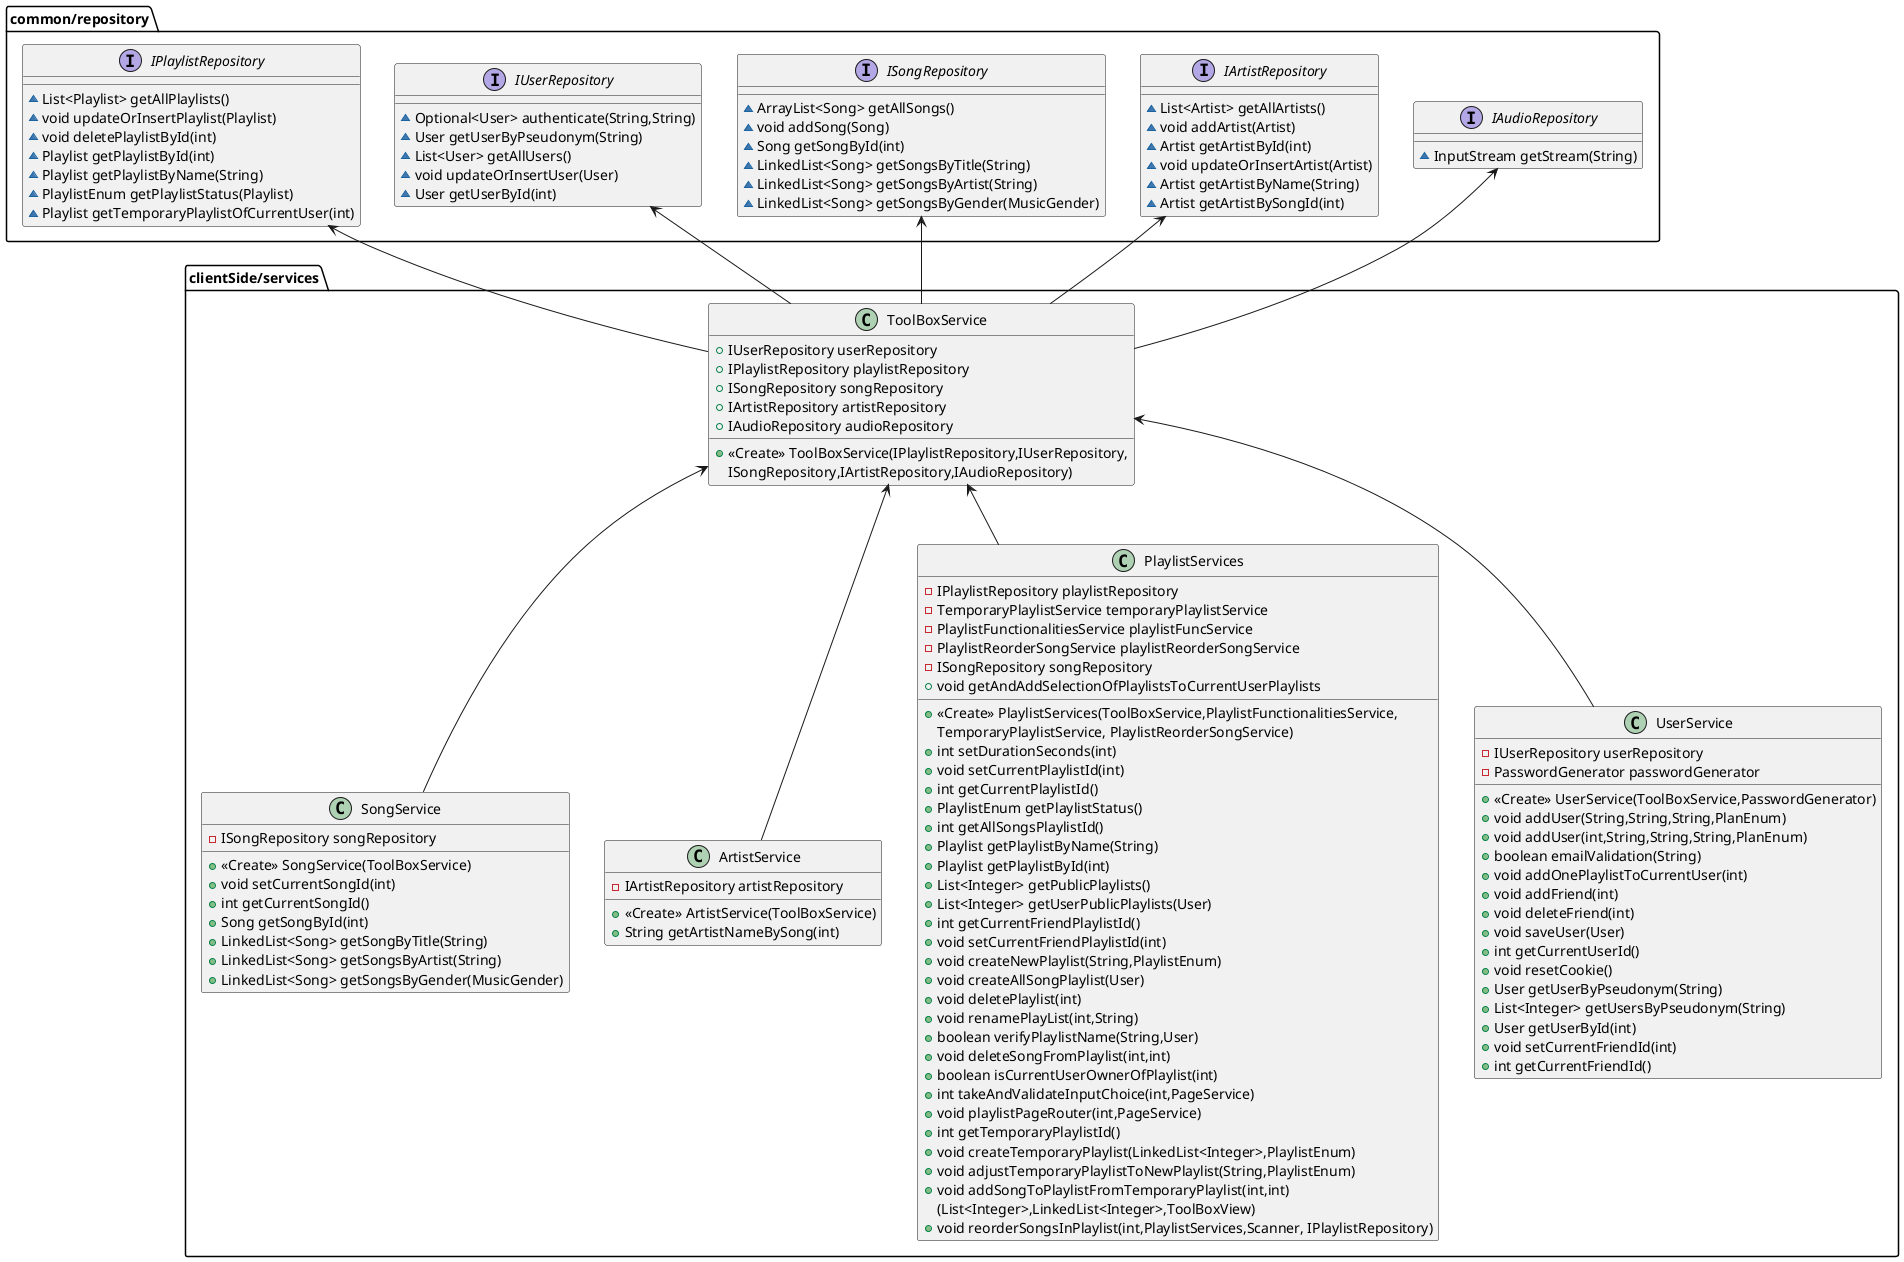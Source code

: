 @startuml

class clientSide/services.SongService {
- ISongRepository songRepository
+ <<Create>> SongService(ToolBoxService)
+ void setCurrentSongId(int)
+ int getCurrentSongId()
+ Song getSongById(int)
+ LinkedList<Song> getSongByTitle(String)
+ LinkedList<Song> getSongsByArtist(String)
+ LinkedList<Song> getSongsByGender(MusicGender)
}

class "clientSide/services.ArtistService" {
- IArtistRepository artistRepository
+ <<Create>> ArtistService(ToolBoxService)
+ String getArtistNameBySong(int)
}

class "clientSide/services.PlaylistServices" {
- IPlaylistRepository playlistRepository
- TemporaryPlaylistService temporaryPlaylistService
- PlaylistFunctionalitiesService playlistFuncService
- PlaylistReorderSongService playlistReorderSongService
- ISongRepository songRepository
+ <<Create>> PlaylistServices(ToolBoxService,PlaylistFunctionalitiesService,
TemporaryPlaylistService, PlaylistReorderSongService)
+ int setDurationSeconds(int)
+ void setCurrentPlaylistId(int)
+ int getCurrentPlaylistId()
+ PlaylistEnum getPlaylistStatus()
+ int getAllSongsPlaylistId()
+ Playlist getPlaylistByName(String)
+ Playlist getPlaylistById(int)
+ List<Integer> getPublicPlaylists()
+ List<Integer> getUserPublicPlaylists(User)
+ int getCurrentFriendPlaylistId()
+ void setCurrentFriendPlaylistId(int)
+ void createNewPlaylist(String,PlaylistEnum)
+ void createAllSongPlaylist(User)
+ void deletePlaylist(int)
+ void renamePlayList(int,String)
+ boolean verifyPlaylistName(String,User)
+ void deleteSongFromPlaylist(int,int)
+ boolean isCurrentUserOwnerOfPlaylist(int)
+ int takeAndValidateInputChoice(int,PageService)
+ void playlistPageRouter(int,PageService)
+ int getTemporaryPlaylistId()
+ void createTemporaryPlaylist(LinkedList<Integer>,PlaylistEnum)
+ void adjustTemporaryPlaylistToNewPlaylist(String,PlaylistEnum)
+ void addSongToPlaylistFromTemporaryPlaylist(int,int)
+ void getAndAddSelectionOfPlaylistsToCurrentUserPlaylists
(List<Integer>,LinkedList<Integer>,ToolBoxView)
+ void reorderSongsInPlaylist(int,PlaylistServices,Scanner, IPlaylistRepository)
}

class clientSide/services.UserService {
- IUserRepository userRepository
- PasswordGenerator passwordGenerator
+ <<Create>> UserService(ToolBoxService,PasswordGenerator)
+ void addUser(String,String,String,PlanEnum)
+ void addUser(int,String,String,String,PlanEnum)
+ boolean emailValidation(String)
+ void addOnePlaylistToCurrentUser(int)
+ void addFriend(int)
+ void deleteFriend(int)
+ void saveUser(User)
+ int getCurrentUserId()
+ void resetCookie()
+ User getUserByPseudonym(String)
+ List<Integer> getUsersByPseudonym(String)
+ User getUserById(int)
+ void setCurrentFriendId(int)
+ int getCurrentFriendId()
}


class "clientSide/services.ToolBoxService" {
+ IUserRepository userRepository
+ IPlaylistRepository playlistRepository
+ ISongRepository songRepository
+ IArtistRepository artistRepository
+ IAudioRepository audioRepository
+ <<Create>> ToolBoxService(IPlaylistRepository,IUserRepository,
ISongRepository,IArtistRepository,IAudioRepository)
}

interface "common/repository.IUserRepository" {
~ Optional<User> authenticate(String,String)
~ User getUserByPseudonym(String)
~ List<User> getAllUsers()
~ void updateOrInsertUser(User)
~ User getUserById(int)
}

interface "common/repository.ISongRepository" {
~ ArrayList<Song> getAllSongs()
~ void addSong(Song)
~ Song getSongById(int)
~ LinkedList<Song> getSongsByTitle(String)
~ LinkedList<Song> getSongsByArtist(String)
~ LinkedList<Song> getSongsByGender(MusicGender)
}

interface common/repository.IPlaylistRepository {
~ List<Playlist> getAllPlaylists()
~ void updateOrInsertPlaylist(Playlist)
~ void deletePlaylistById(int)
~ Playlist getPlaylistById(int)
~ Playlist getPlaylistByName(String)
~ PlaylistEnum getPlaylistStatus(Playlist)
~ Playlist getTemporaryPlaylistOfCurrentUser(int)
}

interface common/repository.IAudioRepository {
~ InputStream getStream(String)
}

interface common/repository.IArtistRepository {
~ List<Artist> getAllArtists()
~ void addArtist(Artist)
~ Artist getArtistById(int)
~ void updateOrInsertArtist(Artist)
~ Artist getArtistByName(String)
~ Artist getArtistBySongId(int)
}


' --- Dépendances générées ---
"clientSide/services.SongService" -u-> "clientSide/services.ToolBoxService"
"clientSide/services.ArtistService" -u-> "clientSide/services.ToolBoxService"
"clientSide/services.PlaylistServices" -u-> "clientSide/services.ToolBoxService"
"clientSide/services.UserService" -u-> "clientSide/services.ToolBoxService"

"clientSide/services.ToolBoxService" -u-> "common/repository.IPlaylistRepository"
"clientSide/services.ToolBoxService" -u-> "common/repository.IUserRepository"
"clientSide/services.ToolBoxService" -u-> "common/repository.ISongRepository"
"clientSide/services.ToolBoxService" -u-> "common/repository.IArtistRepository"
"clientSide/services.ToolBoxService" -u-> "common/repository.IAudioRepository"

@enduml
